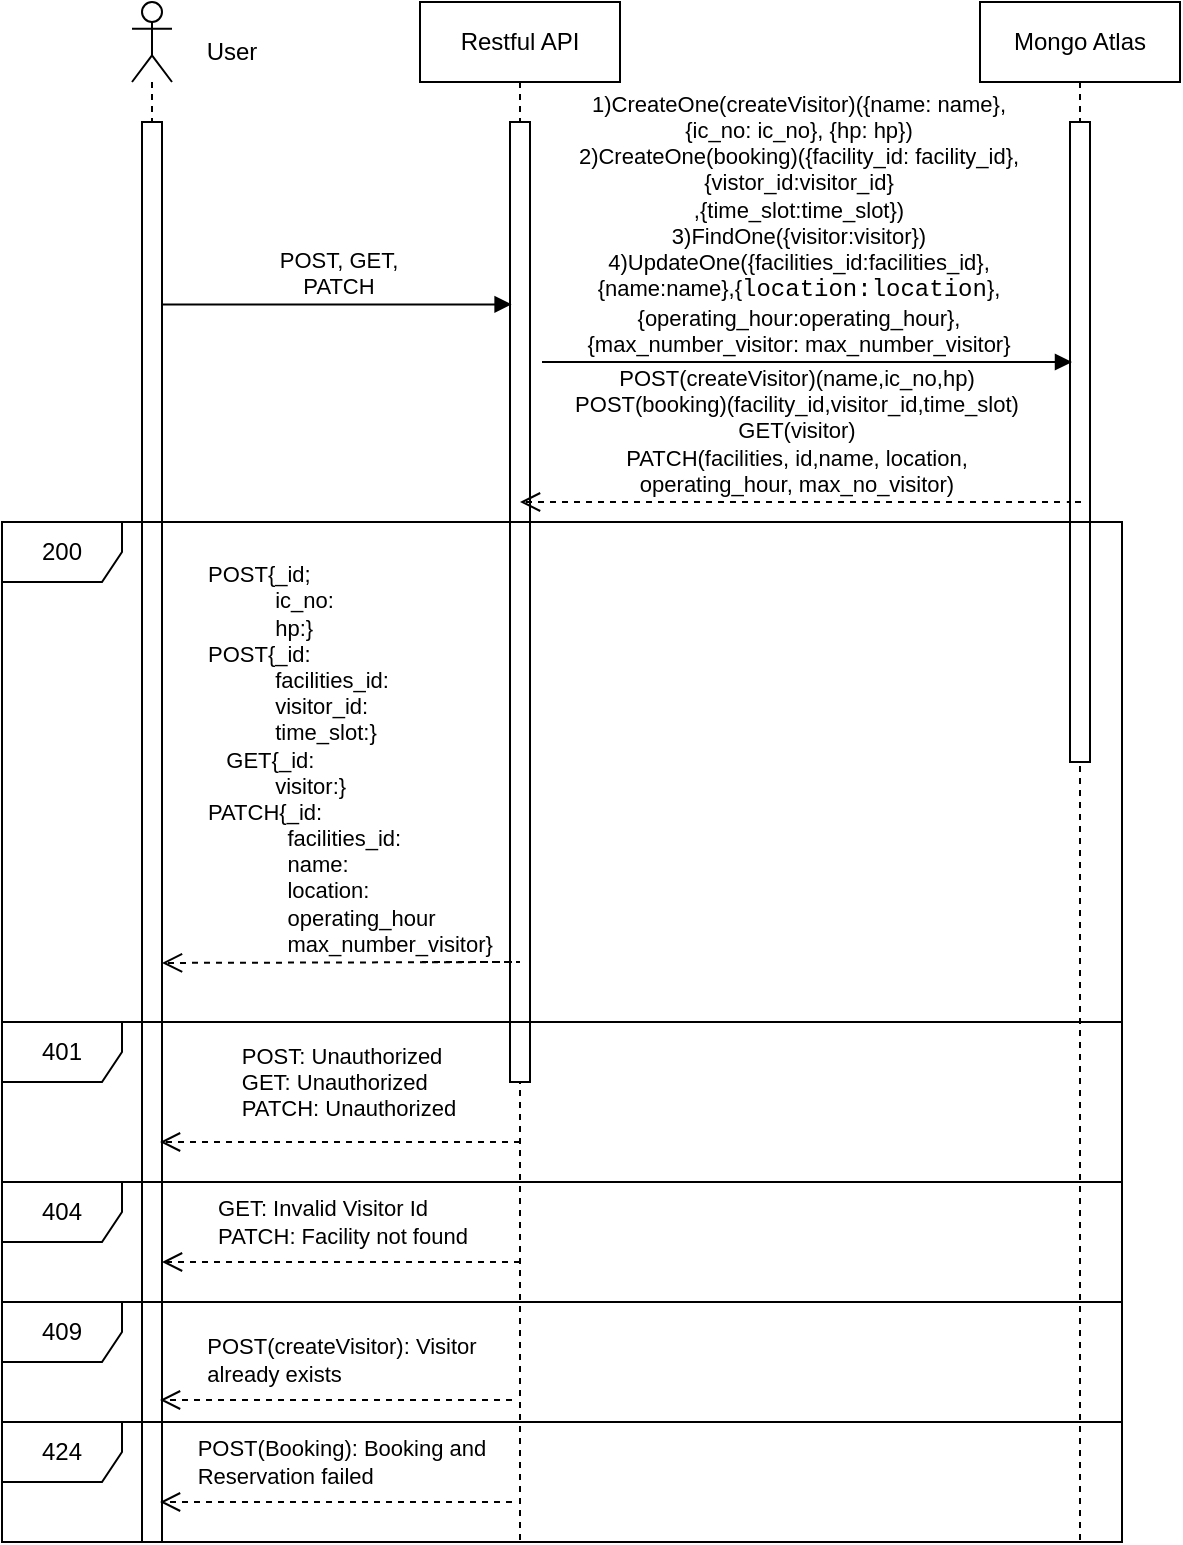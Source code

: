 <mxfile version="20.0.1" type="device"><diagram id="J1BolOsTvcwSQ8jCUpSF" name="Page-1"><mxGraphModel dx="727" dy="720" grid="1" gridSize="10" guides="1" tooltips="1" connect="1" arrows="1" fold="1" page="1" pageScale="1" pageWidth="850" pageHeight="1100" math="0" shadow="0"><root><mxCell id="0"/><mxCell id="1" parent="0"/><mxCell id="cOnnXW6DSDTh86h7MR8G-1" value="" style="shape=umlLifeline;participant=umlActor;perimeter=lifelinePerimeter;whiteSpace=wrap;html=1;container=1;collapsible=0;recursiveResize=0;verticalAlign=top;spacingTop=36;outlineConnect=0;" vertex="1" parent="1"><mxGeometry x="406" y="60" width="20" height="770" as="geometry"/></mxCell><mxCell id="cOnnXW6DSDTh86h7MR8G-15" value="" style="html=1;points=[];perimeter=orthogonalPerimeter;" vertex="1" parent="cOnnXW6DSDTh86h7MR8G-1"><mxGeometry x="5" y="60" width="10" height="710" as="geometry"/></mxCell><mxCell id="cOnnXW6DSDTh86h7MR8G-2" value="Restful API" style="shape=umlLifeline;perimeter=lifelinePerimeter;whiteSpace=wrap;html=1;container=1;collapsible=0;recursiveResize=0;outlineConnect=0;" vertex="1" parent="1"><mxGeometry x="550" y="60" width="100" height="770" as="geometry"/></mxCell><mxCell id="cOnnXW6DSDTh86h7MR8G-3" value="" style="html=1;points=[];perimeter=orthogonalPerimeter;" vertex="1" parent="cOnnXW6DSDTh86h7MR8G-2"><mxGeometry x="45" y="60" width="10" height="480" as="geometry"/></mxCell><mxCell id="cOnnXW6DSDTh86h7MR8G-4" value="Mongo Atlas" style="shape=umlLifeline;perimeter=lifelinePerimeter;whiteSpace=wrap;html=1;container=1;collapsible=0;recursiveResize=0;outlineConnect=0;" vertex="1" parent="1"><mxGeometry x="830" y="60" width="100" height="770" as="geometry"/></mxCell><mxCell id="cOnnXW6DSDTh86h7MR8G-5" value="" style="html=1;points=[];perimeter=orthogonalPerimeter;" vertex="1" parent="cOnnXW6DSDTh86h7MR8G-4"><mxGeometry x="45" y="60" width="10" height="320" as="geometry"/></mxCell><mxCell id="cOnnXW6DSDTh86h7MR8G-6" value="401" style="shape=umlFrame;whiteSpace=wrap;html=1;" vertex="1" parent="1"><mxGeometry x="341" y="570" width="560" height="80" as="geometry"/></mxCell><mxCell id="cOnnXW6DSDTh86h7MR8G-7" value="" style="html=1;verticalAlign=bottom;endArrow=open;dashed=1;endSize=8;rounded=0;" edge="1" parent="1"><mxGeometry relative="1" as="geometry"><mxPoint x="600" y="630" as="sourcePoint"/><mxPoint x="420" y="630" as="targetPoint"/><Array as="points"/></mxGeometry></mxCell><mxCell id="cOnnXW6DSDTh86h7MR8G-8" value="&lt;div style=&quot;text-align: left;&quot;&gt;POST: Unauthorized&lt;/div&gt;&lt;div style=&quot;text-align: left;&quot;&gt;GET: Unauthorized&lt;/div&gt;&lt;div style=&quot;text-align: left;&quot;&gt;PATCH: Unauthorized&lt;/div&gt;" style="edgeLabel;html=1;align=center;verticalAlign=middle;resizable=0;points=[];" vertex="1" connectable="0" parent="cOnnXW6DSDTh86h7MR8G-7"><mxGeometry x="0.181" relative="1" as="geometry"><mxPoint x="20" y="-30" as="offset"/></mxGeometry></mxCell><mxCell id="cOnnXW6DSDTh86h7MR8G-9" value="1)CreateOne(createVisitor)({name: name},&lt;br&gt;{ic_no: ic_no}, {hp: hp})&lt;br&gt;2)CreateOne(booking)({facility_id: facility_id},&lt;br&gt;{vistor_id:visitor_id}&lt;br&gt;,{time_slot:time_slot})&lt;br&gt;3)FindOne({visitor:visitor})&lt;span style=&quot;text-align: start;&quot;&gt;&lt;br&gt;&lt;/span&gt;4)UpdateOne({facilities_id:facilities_id},&lt;br&gt;{name:name},&lt;span style=&quot;text-align: start;&quot;&gt;{&lt;/span&gt;&lt;font style=&quot;text-align: start;&quot; face=&quot;ui-monospace, SFMono-Regular, SF Mono, Menlo, Consolas, Liberation Mono, monospace&quot;&gt;&lt;span style=&quot;font-size: 12px;&quot;&gt;location:location&lt;/span&gt;&lt;/font&gt;&lt;span style=&quot;text-align: start;&quot;&gt;},&lt;br&gt;{operating_hour:operating_hour},&lt;br&gt;{max_number_visitor: max_number_visitor}&lt;br&gt;&lt;/span&gt;" style="html=1;verticalAlign=bottom;endArrow=block;rounded=0;" edge="1" parent="1"><mxGeometry x="-0.038" width="80" relative="1" as="geometry"><mxPoint x="611" y="240" as="sourcePoint"/><mxPoint x="876" y="240" as="targetPoint"/><mxPoint as="offset"/></mxGeometry></mxCell><mxCell id="cOnnXW6DSDTh86h7MR8G-10" value="POST, GET, &lt;br&gt;PATCH" style="html=1;verticalAlign=bottom;endArrow=block;rounded=0;entryX=0.08;entryY=0.19;entryDx=0;entryDy=0;entryPerimeter=0;" edge="1" parent="1" source="cOnnXW6DSDTh86h7MR8G-15" target="cOnnXW6DSDTh86h7MR8G-3"><mxGeometry x="0.004" width="80" relative="1" as="geometry"><mxPoint x="441" y="200" as="sourcePoint"/><mxPoint x="521" y="200" as="targetPoint"/><mxPoint as="offset"/></mxGeometry></mxCell><mxCell id="cOnnXW6DSDTh86h7MR8G-12" value="200" style="shape=umlFrame;whiteSpace=wrap;html=1;" vertex="1" parent="1"><mxGeometry x="341" y="320" width="560" height="250" as="geometry"/></mxCell><mxCell id="cOnnXW6DSDTh86h7MR8G-13" value="&lt;div&gt;POST{_id;&lt;/div&gt;&lt;div&gt;&amp;nbsp; &amp;nbsp; &amp;nbsp; &amp;nbsp; &amp;nbsp; &amp;nbsp;ic_no:&lt;/div&gt;&lt;div&gt;&amp;nbsp; &amp;nbsp; &amp;nbsp; &amp;nbsp; &amp;nbsp; &amp;nbsp;hp:}&amp;nbsp;&amp;nbsp;&lt;/div&gt;&lt;div&gt;POST{_id:&lt;/div&gt;&lt;div&gt;&amp;nbsp; &amp;nbsp; &amp;nbsp; &amp;nbsp; &amp;nbsp; &amp;nbsp;facilities_id:&lt;/div&gt;&lt;div&gt;&amp;nbsp; &amp;nbsp; &amp;nbsp; &amp;nbsp; &amp;nbsp; &amp;nbsp;visitor_id:&lt;/div&gt;&lt;div&gt;&amp;nbsp; &amp;nbsp; &amp;nbsp; &amp;nbsp; &amp;nbsp; &amp;nbsp;time_slot:}&lt;/div&gt;&lt;div style=&quot;&quot;&gt;&amp;nbsp; &amp;nbsp;GET{_id:&lt;/div&gt;&lt;div style=&quot;&quot;&gt;&amp;nbsp; &amp;nbsp; &amp;nbsp; &amp;nbsp; &amp;nbsp; &amp;nbsp;visitor:}&lt;/div&gt;&lt;div style=&quot;&quot;&gt;PATCH{_id:&lt;/div&gt;&lt;div style=&quot;&quot;&gt;&amp;nbsp; &amp;nbsp; &amp;nbsp; &amp;nbsp; &amp;nbsp; &amp;nbsp; &amp;nbsp;facilities_id:&lt;/div&gt;&lt;div style=&quot;&quot;&gt;&amp;nbsp; &amp;nbsp; &amp;nbsp; &amp;nbsp; &amp;nbsp; &amp;nbsp; &amp;nbsp;name:&lt;/div&gt;&lt;div style=&quot;&quot;&gt;&amp;nbsp; &amp;nbsp; &amp;nbsp; &amp;nbsp; &amp;nbsp; &amp;nbsp; &amp;nbsp;location:&lt;/div&gt;&lt;div style=&quot;&quot;&gt;&amp;nbsp; &amp;nbsp; &amp;nbsp; &amp;nbsp; &amp;nbsp; &amp;nbsp; &amp;nbsp;operating_hour&lt;/div&gt;&lt;div style=&quot;&quot;&gt;&amp;nbsp; &amp;nbsp; &amp;nbsp; &amp;nbsp; &amp;nbsp; &amp;nbsp; &amp;nbsp;max_number_visitor}&lt;/div&gt;" style="html=1;verticalAlign=bottom;endArrow=open;dashed=1;endSize=8;rounded=0;align=left;" edge="1" parent="1"><mxGeometry x="0.819" relative="1" as="geometry"><mxPoint x="551" y="540" as="sourcePoint"/><mxPoint x="421" y="540.47" as="targetPoint"/><Array as="points"><mxPoint x="600" y="540"/></Array><mxPoint as="offset"/></mxGeometry></mxCell><mxCell id="cOnnXW6DSDTh86h7MR8G-14" value="POST(createVisitor)(name,ic_no,hp)&lt;br&gt;POST(booking)(facility_id,visitor_id,time_slot)&lt;br&gt;GET(visitor)&lt;br&gt;PATCH(facilities, id,name, location,&lt;br&gt;operating_hour, max_no_visitor)" style="html=1;verticalAlign=bottom;endArrow=open;dashed=1;endSize=8;rounded=0;" edge="1" parent="1"><mxGeometry x="-0.021" relative="1" as="geometry"><mxPoint x="870" y="310" as="sourcePoint"/><mxPoint x="600" y="310" as="targetPoint"/><Array as="points"/><mxPoint as="offset"/></mxGeometry></mxCell><mxCell id="cOnnXW6DSDTh86h7MR8G-16" value="User" style="text;html=1;strokeColor=none;fillColor=none;align=center;verticalAlign=middle;whiteSpace=wrap;rounded=0;" vertex="1" parent="1"><mxGeometry x="426" y="70" width="60" height="30" as="geometry"/></mxCell><mxCell id="cOnnXW6DSDTh86h7MR8G-17" value="404" style="shape=umlFrame;whiteSpace=wrap;html=1;" vertex="1" parent="1"><mxGeometry x="341" y="650" width="560" height="60" as="geometry"/></mxCell><mxCell id="cOnnXW6DSDTh86h7MR8G-18" value="" style="html=1;verticalAlign=bottom;endArrow=open;dashed=1;endSize=8;rounded=0;" edge="1" parent="1"><mxGeometry relative="1" as="geometry"><mxPoint x="600" y="690" as="sourcePoint"/><mxPoint x="421" y="690" as="targetPoint"/><Array as="points"/></mxGeometry></mxCell><mxCell id="cOnnXW6DSDTh86h7MR8G-19" value="&lt;div style=&quot;text-align: left;&quot;&gt;GET: Invalid Visitor Id&lt;/div&gt;&lt;div style=&quot;text-align: left;&quot;&gt;PATCH: Facility not found&lt;/div&gt;" style="edgeLabel;html=1;align=center;verticalAlign=middle;resizable=0;points=[];" vertex="1" connectable="0" parent="cOnnXW6DSDTh86h7MR8G-18"><mxGeometry x="0.181" relative="1" as="geometry"><mxPoint x="16" y="-20" as="offset"/></mxGeometry></mxCell><mxCell id="cOnnXW6DSDTh86h7MR8G-20" value="409" style="shape=umlFrame;whiteSpace=wrap;html=1;" vertex="1" parent="1"><mxGeometry x="341" y="710" width="560" height="60" as="geometry"/></mxCell><mxCell id="cOnnXW6DSDTh86h7MR8G-21" value="" style="html=1;verticalAlign=bottom;endArrow=open;dashed=1;endSize=8;rounded=0;" edge="1" parent="1"><mxGeometry relative="1" as="geometry"><mxPoint x="596" y="759" as="sourcePoint"/><mxPoint x="420" y="759" as="targetPoint"/><Array as="points"/></mxGeometry></mxCell><mxCell id="cOnnXW6DSDTh86h7MR8G-22" value="&lt;div style=&quot;text-align: left;&quot;&gt;POST(createVisitor): Visitor&amp;nbsp;&lt;/div&gt;&lt;div style=&quot;text-align: left;&quot;&gt;already exists&lt;/div&gt;" style="edgeLabel;html=1;align=center;verticalAlign=middle;resizable=0;points=[];" vertex="1" connectable="0" parent="cOnnXW6DSDTh86h7MR8G-21"><mxGeometry x="0.181" relative="1" as="geometry"><mxPoint x="20" y="-20" as="offset"/></mxGeometry></mxCell><mxCell id="cOnnXW6DSDTh86h7MR8G-23" value="" style="html=1;verticalAlign=bottom;endArrow=none;dashed=1;endSize=8;rounded=0;" edge="1" parent="1"><mxGeometry relative="1" as="geometry"><mxPoint x="880.5" y="310" as="sourcePoint"/><mxPoint x="873.414" y="310" as="targetPoint"/></mxGeometry></mxCell><mxCell id="cOnnXW6DSDTh86h7MR8G-25" value="424" style="shape=umlFrame;whiteSpace=wrap;html=1;" vertex="1" parent="1"><mxGeometry x="341" y="770" width="560" height="60" as="geometry"/></mxCell><mxCell id="cOnnXW6DSDTh86h7MR8G-26" value="" style="html=1;verticalAlign=bottom;endArrow=open;dashed=1;endSize=8;rounded=0;" edge="1" parent="1"><mxGeometry relative="1" as="geometry"><mxPoint x="596" y="810" as="sourcePoint"/><mxPoint x="420" y="810" as="targetPoint"/><Array as="points"/></mxGeometry></mxCell><mxCell id="cOnnXW6DSDTh86h7MR8G-27" value="&lt;div style=&quot;text-align: left;&quot;&gt;POST(Booking): Booking and&amp;nbsp;&lt;/div&gt;&lt;div style=&quot;text-align: left;&quot;&gt;Reservation failed&lt;/div&gt;" style="edgeLabel;html=1;align=center;verticalAlign=middle;resizable=0;points=[];" vertex="1" connectable="0" parent="cOnnXW6DSDTh86h7MR8G-26"><mxGeometry x="0.181" relative="1" as="geometry"><mxPoint x="20" y="-20" as="offset"/></mxGeometry></mxCell></root></mxGraphModel></diagram></mxfile>